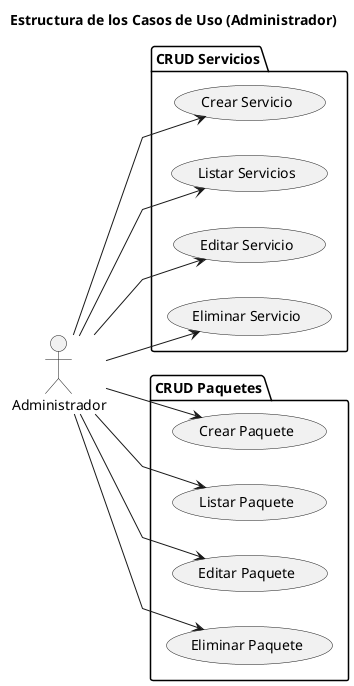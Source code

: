 @startuml Diagrama_CdU

title Estructura de los Casos de Uso (Administrador)

skinparam {
    NoteBackgroundColor #whiteSmoke
    NoteBorderColor #green
    linetype polyline
}

left to right direction

actor Administrador

folder "CRUD Servicios" as CRUDServicios {
    Administrador --> (Crear Servicio)
    Administrador --> (Listar Servicios)
    Administrador --> (Editar Servicio)
    Administrador --> (Eliminar Servicio)
}

folder "CRUD Paquetes" as CRUDPaquetes {
    Administrador --> (Crear Paquete)
    Administrador --> (Listar Paquete)
    Administrador --> (Editar Paquete)
    Administrador --> (Eliminar Paquete)
}

@enduml